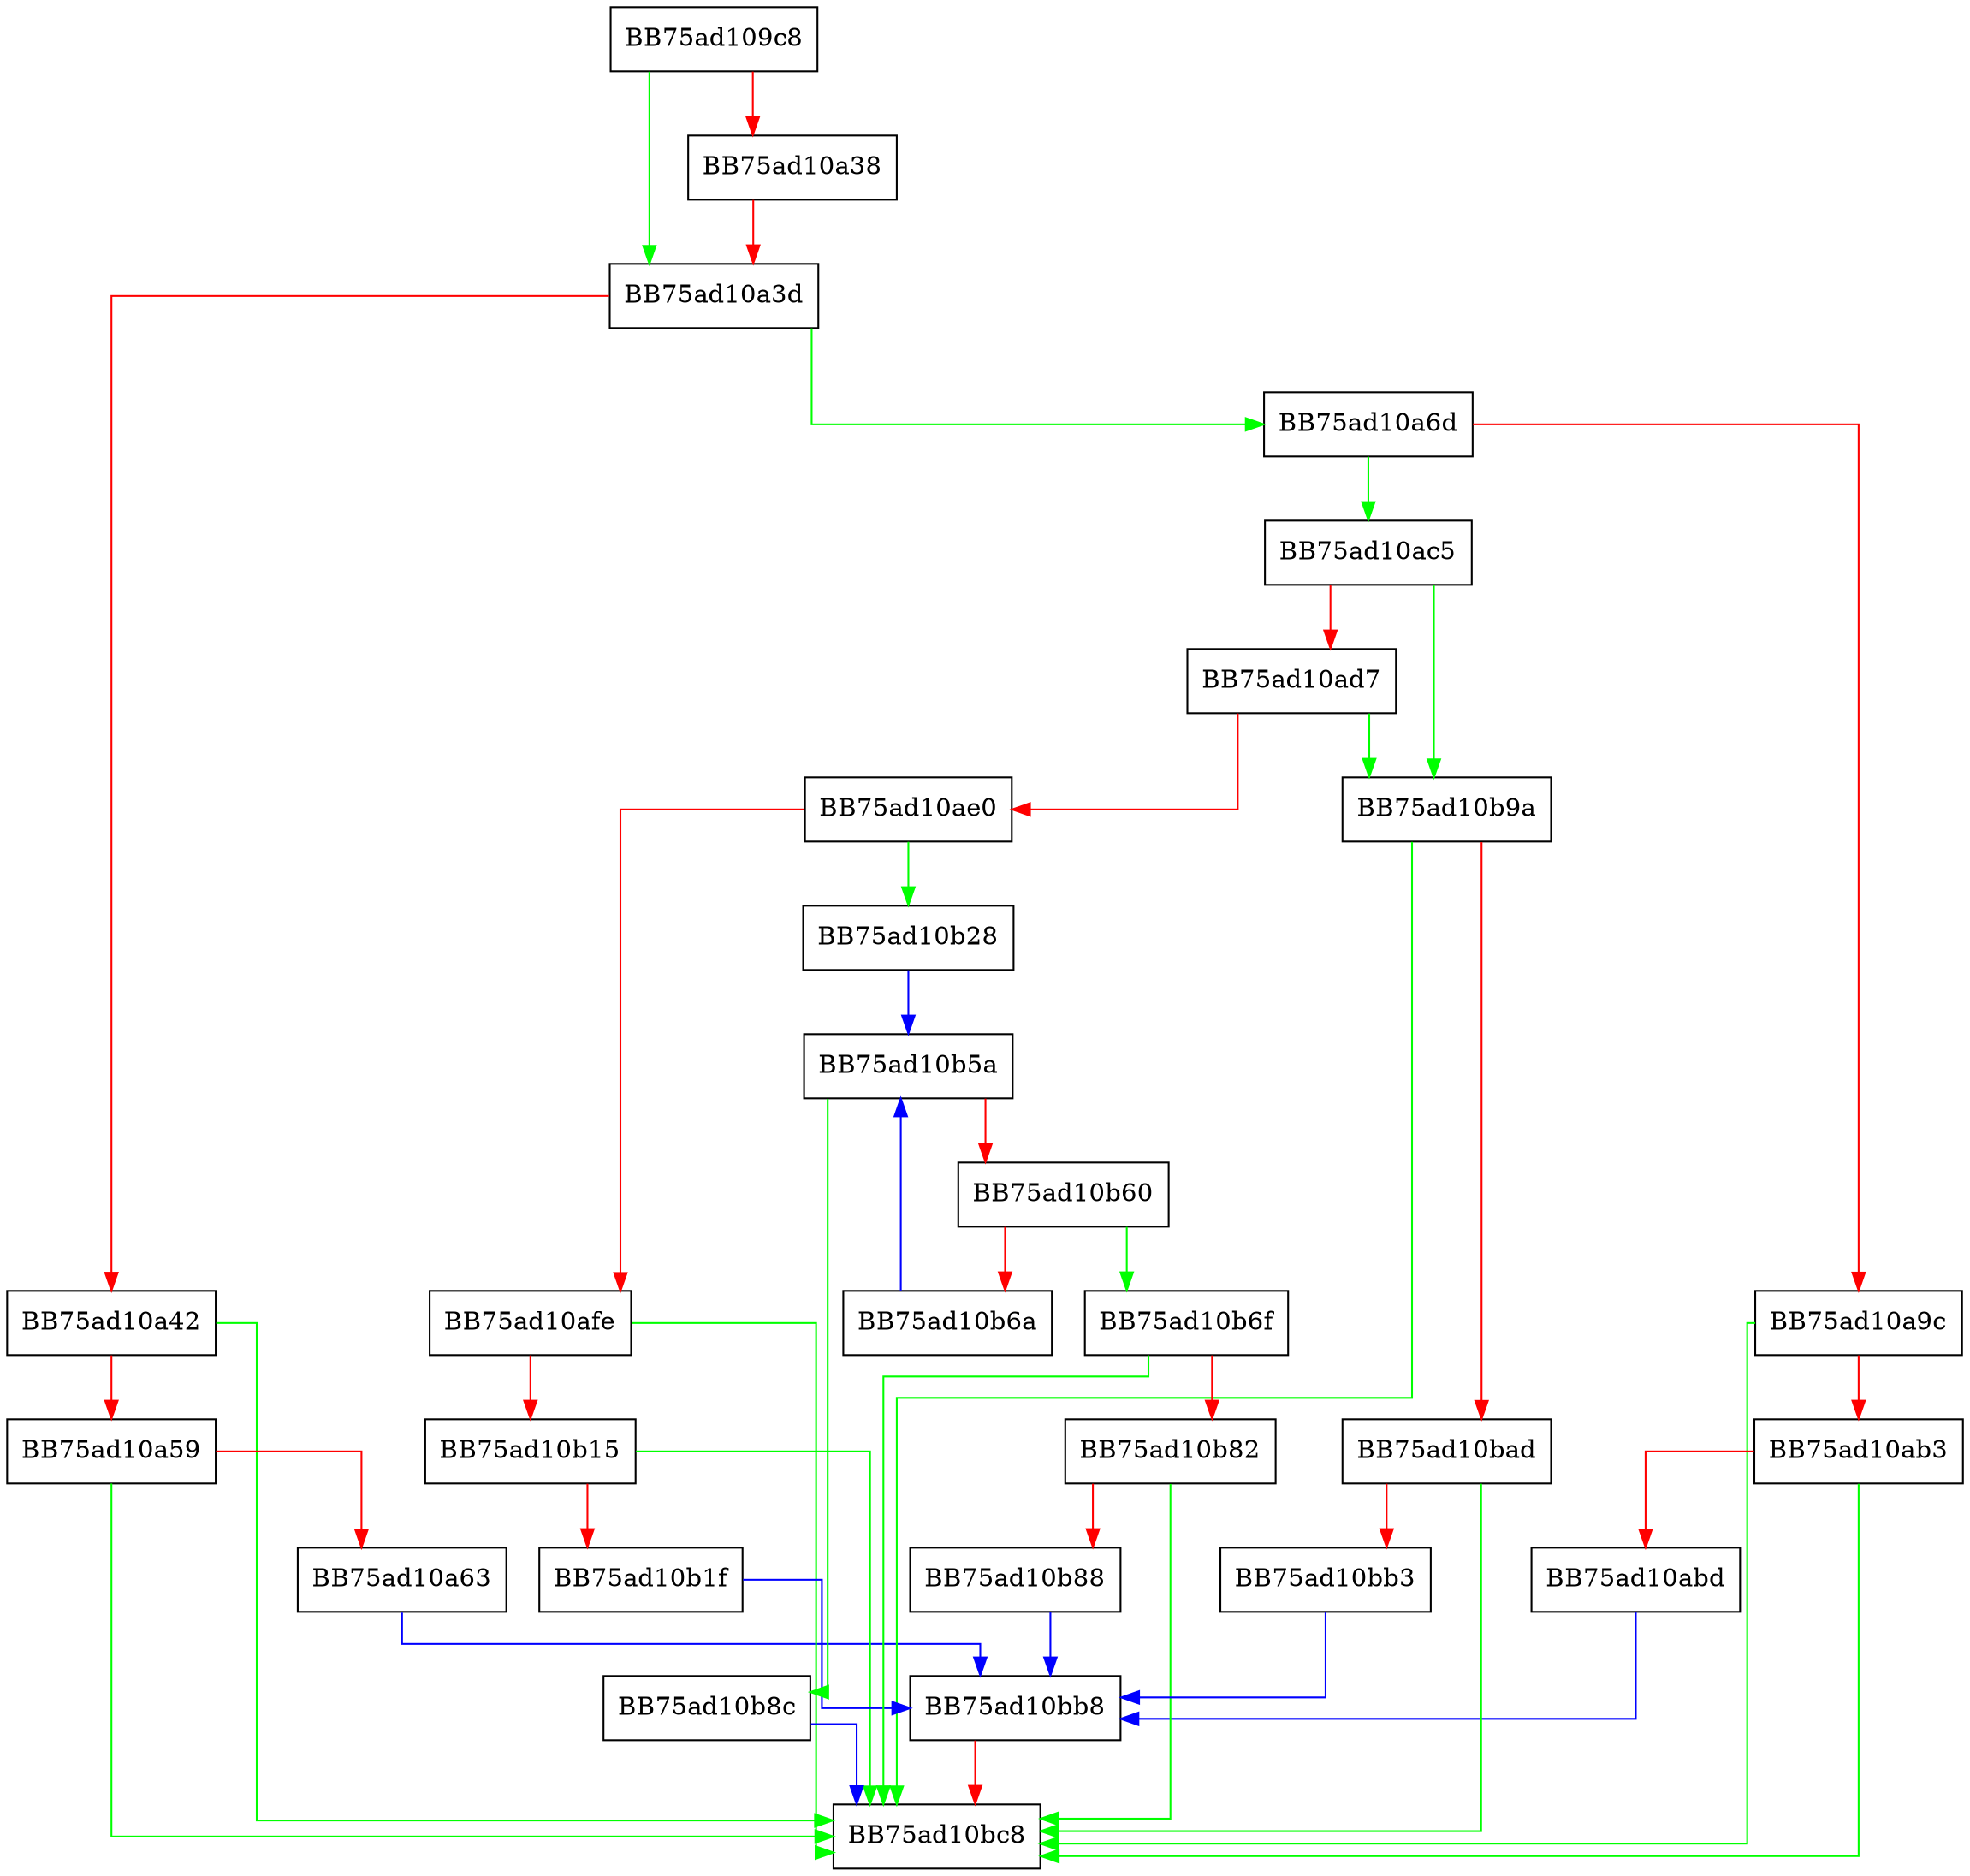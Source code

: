 digraph RetrievePassword {
  node [shape="box"];
  graph [splines=ortho];
  BB75ad109c8 -> BB75ad10a3d [color="green"];
  BB75ad109c8 -> BB75ad10a38 [color="red"];
  BB75ad10a38 -> BB75ad10a3d [color="red"];
  BB75ad10a3d -> BB75ad10a6d [color="green"];
  BB75ad10a3d -> BB75ad10a42 [color="red"];
  BB75ad10a42 -> BB75ad10bc8 [color="green"];
  BB75ad10a42 -> BB75ad10a59 [color="red"];
  BB75ad10a59 -> BB75ad10bc8 [color="green"];
  BB75ad10a59 -> BB75ad10a63 [color="red"];
  BB75ad10a63 -> BB75ad10bb8 [color="blue"];
  BB75ad10a6d -> BB75ad10ac5 [color="green"];
  BB75ad10a6d -> BB75ad10a9c [color="red"];
  BB75ad10a9c -> BB75ad10bc8 [color="green"];
  BB75ad10a9c -> BB75ad10ab3 [color="red"];
  BB75ad10ab3 -> BB75ad10bc8 [color="green"];
  BB75ad10ab3 -> BB75ad10abd [color="red"];
  BB75ad10abd -> BB75ad10bb8 [color="blue"];
  BB75ad10ac5 -> BB75ad10b9a [color="green"];
  BB75ad10ac5 -> BB75ad10ad7 [color="red"];
  BB75ad10ad7 -> BB75ad10b9a [color="green"];
  BB75ad10ad7 -> BB75ad10ae0 [color="red"];
  BB75ad10ae0 -> BB75ad10b28 [color="green"];
  BB75ad10ae0 -> BB75ad10afe [color="red"];
  BB75ad10afe -> BB75ad10bc8 [color="green"];
  BB75ad10afe -> BB75ad10b15 [color="red"];
  BB75ad10b15 -> BB75ad10bc8 [color="green"];
  BB75ad10b15 -> BB75ad10b1f [color="red"];
  BB75ad10b1f -> BB75ad10bb8 [color="blue"];
  BB75ad10b28 -> BB75ad10b5a [color="blue"];
  BB75ad10b5a -> BB75ad10b8c [color="green"];
  BB75ad10b5a -> BB75ad10b60 [color="red"];
  BB75ad10b60 -> BB75ad10b6f [color="green"];
  BB75ad10b60 -> BB75ad10b6a [color="red"];
  BB75ad10b6a -> BB75ad10b5a [color="blue"];
  BB75ad10b6f -> BB75ad10bc8 [color="green"];
  BB75ad10b6f -> BB75ad10b82 [color="red"];
  BB75ad10b82 -> BB75ad10bc8 [color="green"];
  BB75ad10b82 -> BB75ad10b88 [color="red"];
  BB75ad10b88 -> BB75ad10bb8 [color="blue"];
  BB75ad10b8c -> BB75ad10bc8 [color="blue"];
  BB75ad10b9a -> BB75ad10bc8 [color="green"];
  BB75ad10b9a -> BB75ad10bad [color="red"];
  BB75ad10bad -> BB75ad10bc8 [color="green"];
  BB75ad10bad -> BB75ad10bb3 [color="red"];
  BB75ad10bb3 -> BB75ad10bb8 [color="blue"];
  BB75ad10bb8 -> BB75ad10bc8 [color="red"];
}